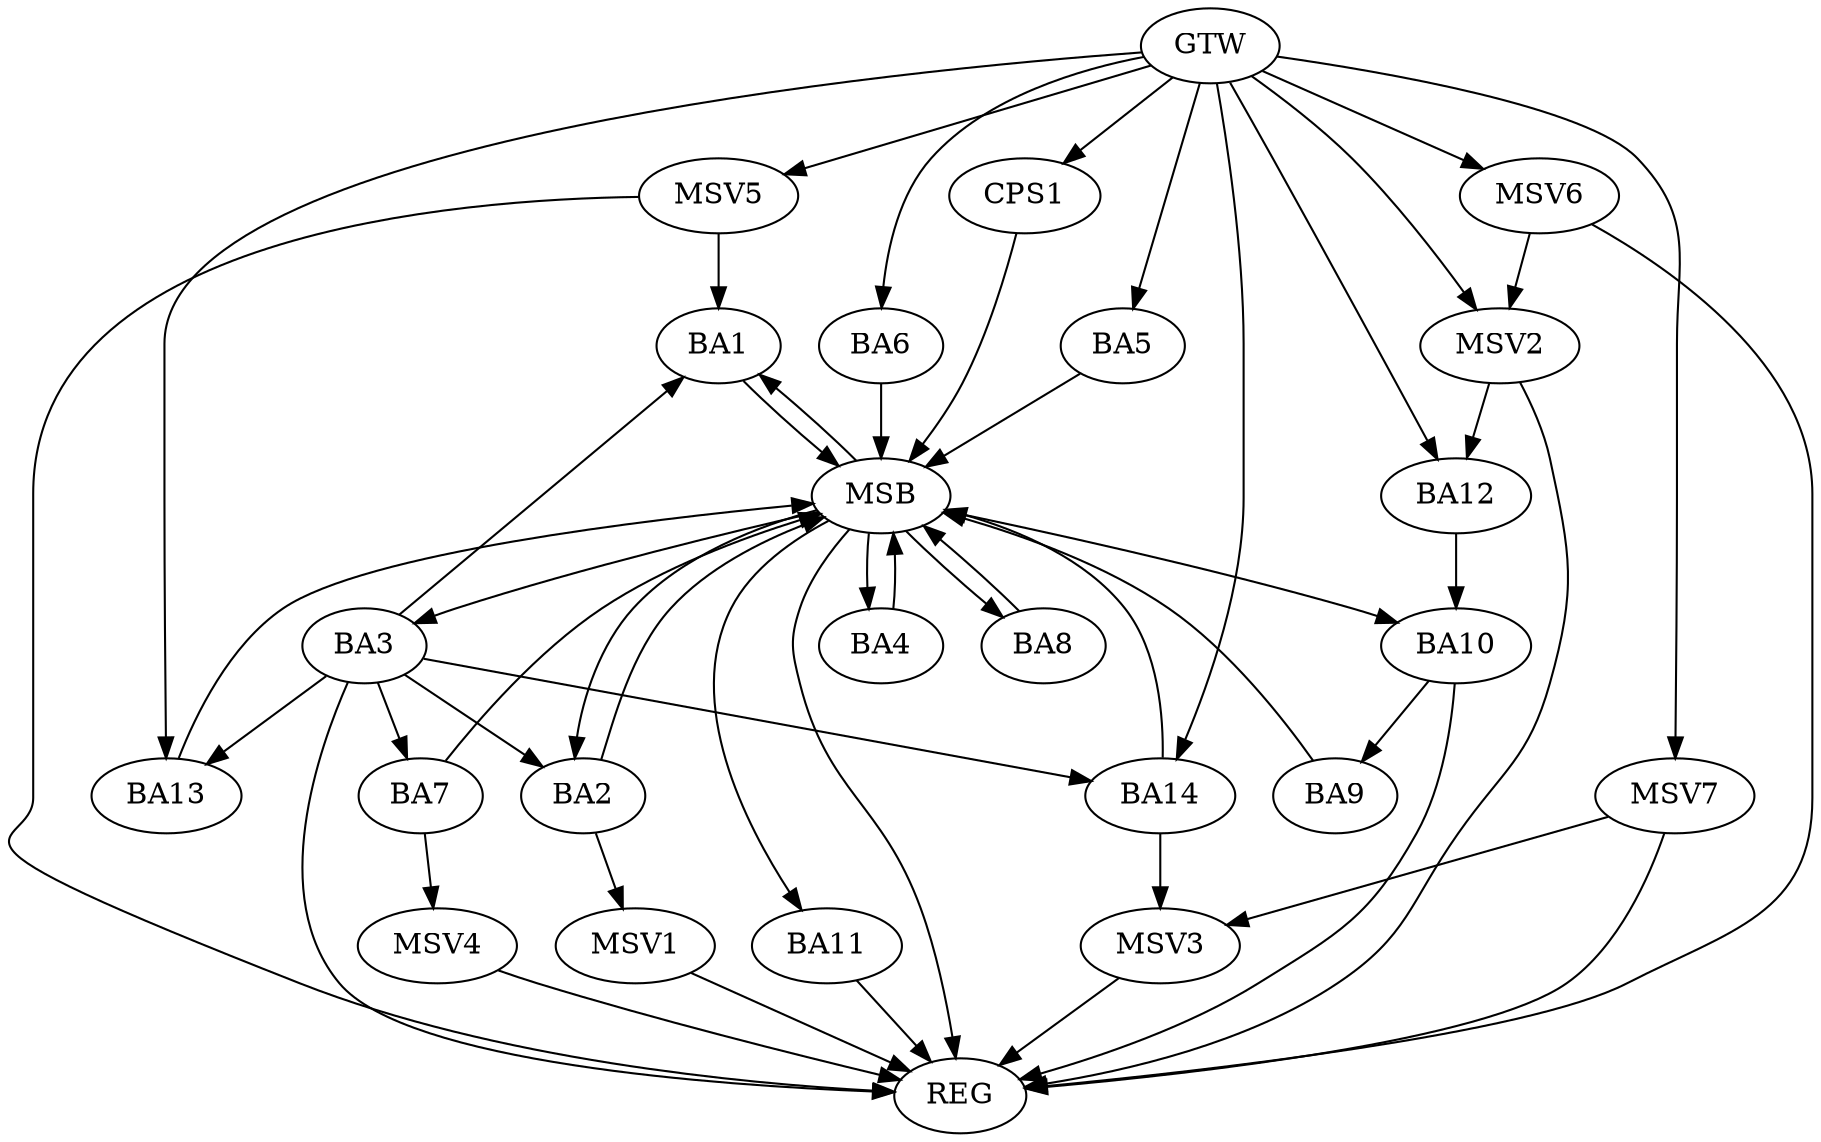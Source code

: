 strict digraph G {
  BA1 [ label="BA1" ];
  BA2 [ label="BA2" ];
  BA3 [ label="BA3" ];
  BA4 [ label="BA4" ];
  BA5 [ label="BA5" ];
  BA6 [ label="BA6" ];
  BA7 [ label="BA7" ];
  BA8 [ label="BA8" ];
  BA9 [ label="BA9" ];
  BA10 [ label="BA10" ];
  BA11 [ label="BA11" ];
  BA12 [ label="BA12" ];
  BA13 [ label="BA13" ];
  BA14 [ label="BA14" ];
  CPS1 [ label="CPS1" ];
  GTW [ label="GTW" ];
  REG [ label="REG" ];
  MSB [ label="MSB" ];
  MSV1 [ label="MSV1" ];
  MSV2 [ label="MSV2" ];
  MSV3 [ label="MSV3" ];
  MSV4 [ label="MSV4" ];
  MSV5 [ label="MSV5" ];
  MSV6 [ label="MSV6" ];
  MSV7 [ label="MSV7" ];
  BA3 -> BA1;
  BA10 -> BA9;
  BA12 -> BA10;
  GTW -> BA5;
  GTW -> BA6;
  GTW -> BA12;
  GTW -> BA13;
  GTW -> BA14;
  GTW -> CPS1;
  BA3 -> REG;
  BA10 -> REG;
  BA11 -> REG;
  BA1 -> MSB;
  MSB -> BA2;
  MSB -> REG;
  BA2 -> MSB;
  MSB -> BA1;
  BA4 -> MSB;
  MSB -> BA3;
  BA5 -> MSB;
  BA6 -> MSB;
  MSB -> BA4;
  BA7 -> MSB;
  BA8 -> MSB;
  BA9 -> MSB;
  BA13 -> MSB;
  MSB -> BA10;
  BA14 -> MSB;
  CPS1 -> MSB;
  MSB -> BA11;
  MSB -> BA8;
  BA3 -> BA13;
  BA3 -> BA14;
  BA3 -> BA2;
  BA3 -> BA7;
  BA2 -> MSV1;
  MSV1 -> REG;
  MSV2 -> BA12;
  GTW -> MSV2;
  MSV2 -> REG;
  BA14 -> MSV3;
  MSV3 -> REG;
  BA7 -> MSV4;
  MSV4 -> REG;
  MSV5 -> BA1;
  GTW -> MSV5;
  MSV5 -> REG;
  MSV6 -> MSV2;
  GTW -> MSV6;
  MSV6 -> REG;
  MSV7 -> MSV3;
  GTW -> MSV7;
  MSV7 -> REG;
}
